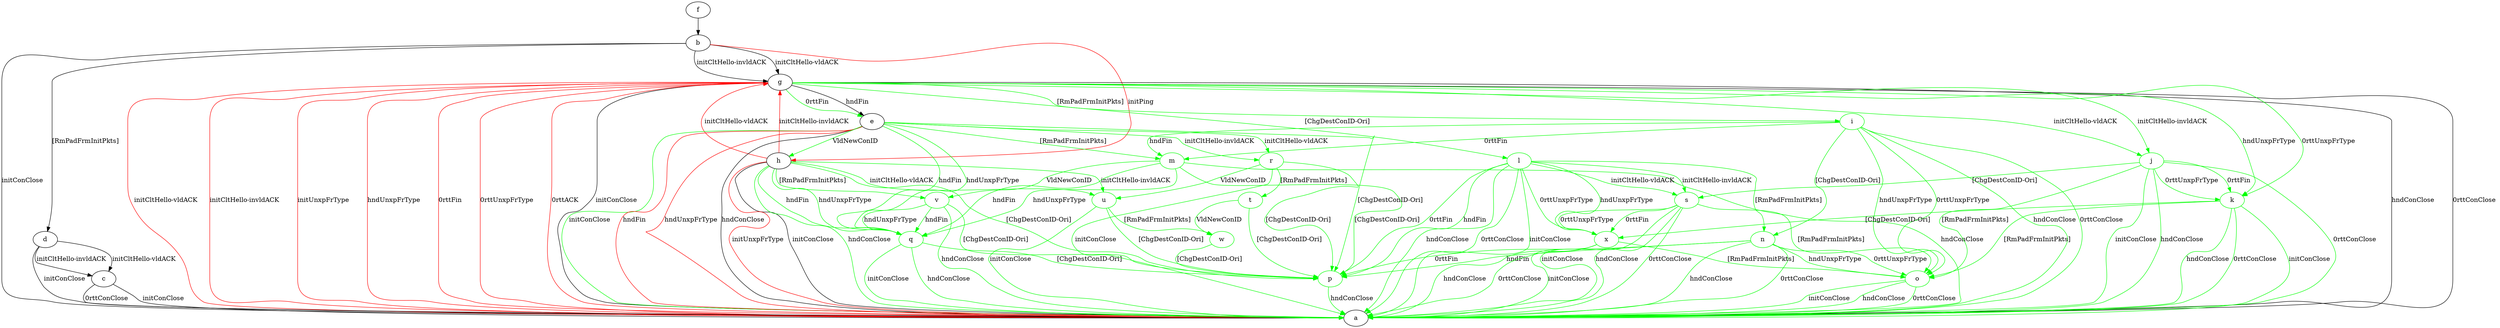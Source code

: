 digraph "" {
	b -> a	[key=0,
		label="initConClose "];
	b -> d	[key=0,
		label="[RmPadFrmInitPkts] "];
	b -> g	[key=0,
		label="initCltHello-vldACK "];
	b -> g	[key=1,
		label="initCltHello-invldACK "];
	b -> h	[key=0,
		color=red,
		label="initPing "];
	c -> a	[key=0,
		label="initConClose "];
	c -> a	[key=1,
		label="0rttConClose "];
	d -> a	[key=0,
		label="initConClose "];
	d -> c	[key=0,
		label="initCltHello-vldACK "];
	d -> c	[key=1,
		label="initCltHello-invldACK "];
	e -> a	[key=0,
		label="hndConClose "];
	e -> a	[key=1,
		color=green,
		label="initConClose "];
	e -> a	[key=2,
		color=red,
		label="hndFin "];
	e -> a	[key=3,
		color=red,
		label="hndUnxpFrType "];
	e -> h	[key=0,
		color=green,
		label="VldNewConID "];
	m	[color=green];
	e -> m	[key=0,
		color=green,
		label="[RmPadFrmInitPkts] "];
	p	[color=green];
	e -> p	[key=0,
		color=green,
		label="[ChgDestConID-Ori] "];
	q	[color=green];
	e -> q	[key=0,
		color=green,
		label="hndFin "];
	e -> q	[key=1,
		color=green,
		label="hndUnxpFrType "];
	r	[color=green];
	e -> r	[key=0,
		color=green,
		label="initCltHello-vldACK "];
	e -> r	[key=1,
		color=green,
		label="initCltHello-invldACK "];
	f -> b	[key=0];
	g -> a	[key=0,
		label="initConClose "];
	g -> a	[key=1,
		label="hndConClose "];
	g -> a	[key=2,
		label="0rttConClose "];
	g -> a	[key=3,
		color=red,
		label="initCltHello-vldACK "];
	g -> a	[key=4,
		color=red,
		label="initCltHello-invldACK "];
	g -> a	[key=5,
		color=red,
		label="initUnxpFrType "];
	g -> a	[key=6,
		color=red,
		label="hndUnxpFrType "];
	g -> a	[key=7,
		color=red,
		label="0rttFin "];
	g -> a	[key=8,
		color=red,
		label="0rttUnxpFrType "];
	g -> a	[key=9,
		color=red,
		label="0rttACK "];
	g -> e	[key=0,
		label="hndFin "];
	g -> e	[key=1,
		color=green,
		label="0rttFin "];
	i	[color=green];
	g -> i	[key=0,
		color=green,
		label="[RmPadFrmInitPkts] "];
	j	[color=green];
	g -> j	[key=0,
		color=green,
		label="initCltHello-vldACK "];
	g -> j	[key=1,
		color=green,
		label="initCltHello-invldACK "];
	k	[color=green];
	g -> k	[key=0,
		color=green,
		label="hndUnxpFrType "];
	g -> k	[key=1,
		color=green,
		label="0rttUnxpFrType "];
	l	[color=green];
	g -> l	[key=0,
		color=green,
		label="[ChgDestConID-Ori] "];
	h -> a	[key=0,
		label="initConClose "];
	h -> a	[key=1,
		color=green,
		label="hndConClose "];
	h -> a	[key=2,
		color=red,
		label="initUnxpFrType "];
	h -> g	[key=0,
		color=red,
		label="initCltHello-vldACK "];
	h -> g	[key=1,
		color=red,
		label="initCltHello-invldACK "];
	h -> p	[key=0,
		color=green,
		label="[ChgDestConID-Ori] "];
	h -> q	[key=0,
		color=green,
		label="hndFin "];
	h -> q	[key=1,
		color=green,
		label="hndUnxpFrType "];
	u	[color=green];
	h -> u	[key=0,
		color=green,
		label="initCltHello-vldACK "];
	h -> u	[key=1,
		color=green,
		label="initCltHello-invldACK "];
	v	[color=green];
	h -> v	[key=0,
		color=green,
		label="[RmPadFrmInitPkts] "];
	i -> a	[key=0,
		color=green,
		label="hndConClose "];
	i -> a	[key=1,
		color=green,
		label="0rttConClose "];
	i -> m	[key=0,
		color=green,
		label="hndFin "];
	i -> m	[key=1,
		color=green,
		label="0rttFin "];
	n	[color=green];
	i -> n	[key=0,
		color=green,
		label="[ChgDestConID-Ori] "];
	o	[color=green];
	i -> o	[key=0,
		color=green,
		label="hndUnxpFrType "];
	i -> o	[key=1,
		color=green,
		label="0rttUnxpFrType "];
	j -> a	[key=0,
		color=green,
		label="initConClose "];
	j -> a	[key=1,
		color=green,
		label="hndConClose "];
	j -> a	[key=2,
		color=green,
		label="0rttConClose "];
	j -> k	[key=0,
		color=green,
		label="0rttFin "];
	j -> k	[key=1,
		color=green,
		label="0rttUnxpFrType "];
	j -> o	[key=0,
		color=green,
		label="[RmPadFrmInitPkts] "];
	s	[color=green];
	j -> s	[key=0,
		color=green,
		label="[ChgDestConID-Ori] "];
	k -> a	[key=0,
		color=green,
		label="initConClose "];
	k -> a	[key=1,
		color=green,
		label="hndConClose "];
	k -> a	[key=2,
		color=green,
		label="0rttConClose "];
	k -> o	[key=0,
		color=green,
		label="[RmPadFrmInitPkts] "];
	x	[color=green];
	k -> x	[key=0,
		color=green,
		label="[ChgDestConID-Ori] "];
	l -> a	[key=0,
		color=green,
		label="initConClose "];
	l -> a	[key=1,
		color=green,
		label="hndConClose "];
	l -> a	[key=2,
		color=green,
		label="0rttConClose "];
	l -> n	[key=0,
		color=green,
		label="[RmPadFrmInitPkts] "];
	l -> p	[key=0,
		color=green,
		label="hndFin "];
	l -> p	[key=1,
		color=green,
		label="0rttFin "];
	l -> s	[key=0,
		color=green,
		label="initCltHello-vldACK "];
	l -> s	[key=1,
		color=green,
		label="initCltHello-invldACK "];
	l -> x	[key=0,
		color=green,
		label="hndUnxpFrType "];
	l -> x	[key=1,
		color=green,
		label="0rttUnxpFrType "];
	m -> a	[key=0,
		color=green,
		label="hndConClose "];
	m -> p	[key=0,
		color=green,
		label="[ChgDestConID-Ori] "];
	m -> q	[key=0,
		color=green,
		label="hndFin "];
	m -> q	[key=1,
		color=green,
		label="hndUnxpFrType "];
	m -> v	[key=0,
		color=green,
		label="VldNewConID "];
	n -> a	[key=0,
		color=green,
		label="hndConClose "];
	n -> a	[key=1,
		color=green,
		label="0rttConClose "];
	n -> o	[key=0,
		color=green,
		label="hndUnxpFrType "];
	n -> o	[key=1,
		color=green,
		label="0rttUnxpFrType "];
	n -> p	[key=0,
		color=green,
		label="hndFin "];
	n -> p	[key=1,
		color=green,
		label="0rttFin "];
	o -> a	[key=0,
		color=green,
		label="initConClose "];
	o -> a	[key=1,
		color=green,
		label="hndConClose "];
	o -> a	[key=2,
		color=green,
		label="0rttConClose "];
	p -> a	[key=0,
		color=green,
		label="hndConClose "];
	q -> a	[key=0,
		color=green,
		label="initConClose "];
	q -> a	[key=1,
		color=green,
		label="hndConClose "];
	q -> p	[key=0,
		color=green,
		label="[ChgDestConID-Ori] "];
	r -> a	[key=0,
		color=green,
		label="initConClose "];
	r -> p	[key=0,
		color=green,
		label="[ChgDestConID-Ori] "];
	t	[color=green];
	r -> t	[key=0,
		color=green,
		label="[RmPadFrmInitPkts] "];
	r -> u	[key=0,
		color=green,
		label="VldNewConID "];
	s -> a	[key=0,
		color=green,
		label="initConClose "];
	s -> a	[key=1,
		color=green,
		label="hndConClose "];
	s -> a	[key=2,
		color=green,
		label="0rttConClose "];
	s -> o	[key=0,
		color=green,
		label="[RmPadFrmInitPkts] "];
	s -> x	[key=0,
		color=green,
		label="0rttFin "];
	s -> x	[key=1,
		color=green,
		label="0rttUnxpFrType "];
	t -> p	[key=0,
		color=green,
		label="[ChgDestConID-Ori] "];
	w	[color=green];
	t -> w	[key=0,
		color=green,
		label="VldNewConID "];
	u -> a	[key=0,
		color=green,
		label="initConClose "];
	u -> p	[key=0,
		color=green,
		label="[ChgDestConID-Ori] "];
	u -> w	[key=0,
		color=green,
		label="[RmPadFrmInitPkts] "];
	v -> a	[key=0,
		color=green,
		label="hndConClose "];
	v -> p	[key=0,
		color=green,
		label="[ChgDestConID-Ori] "];
	v -> q	[key=0,
		color=green,
		label="hndFin "];
	v -> q	[key=1,
		color=green,
		label="hndUnxpFrType "];
	w -> p	[key=0,
		color=green,
		label="[ChgDestConID-Ori] "];
	x -> a	[key=0,
		color=green,
		label="initConClose "];
	x -> a	[key=1,
		color=green,
		label="hndConClose "];
	x -> a	[key=2,
		color=green,
		label="0rttConClose "];
	x -> o	[key=0,
		color=green,
		label="[RmPadFrmInitPkts] "];
}
